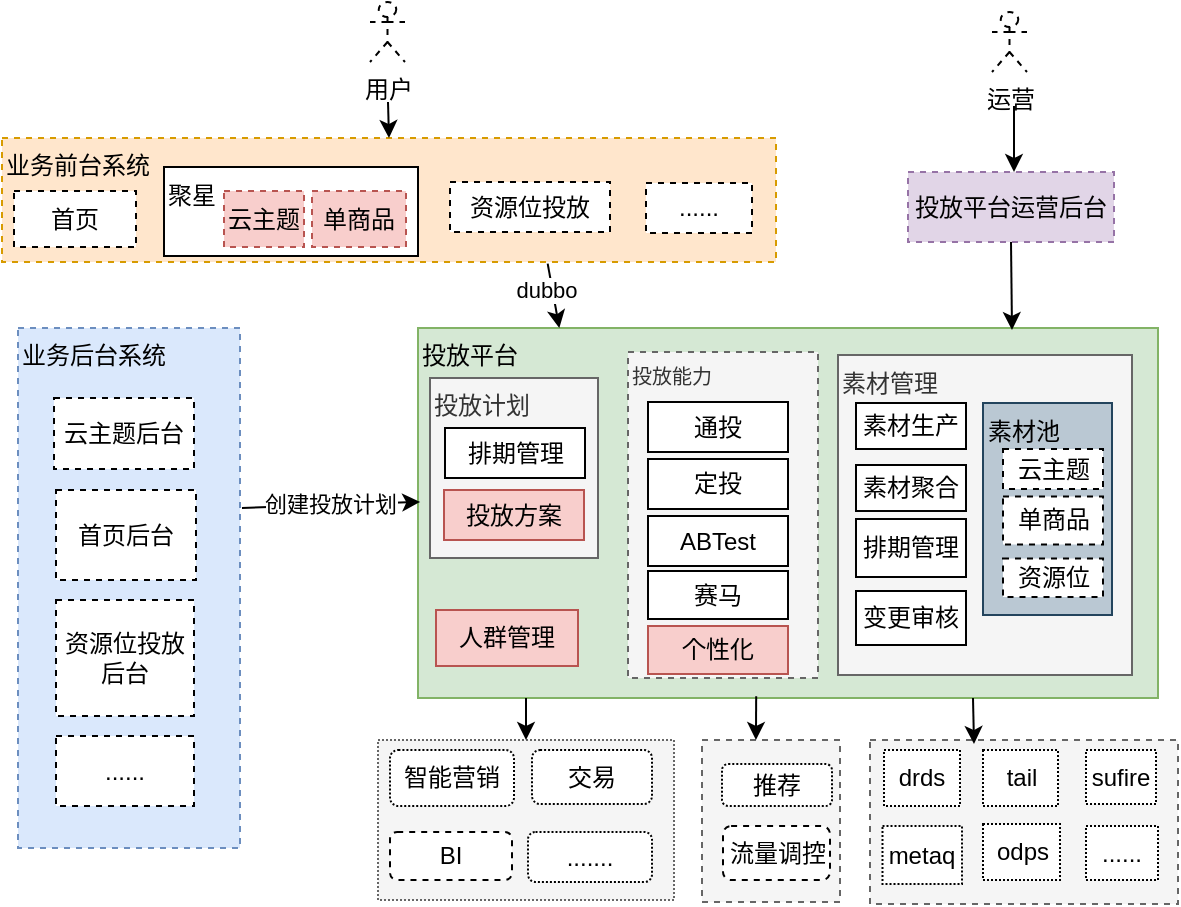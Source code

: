 <mxfile version="13.6.6" type="github">
  <diagram id="yP1MtyXhHekd8L7kZ_Y-" name="Page-1">
    <mxGraphModel dx="1186" dy="661" grid="0" gridSize="10" guides="1" tooltips="1" connect="1" arrows="1" fold="1" page="1" pageScale="1" pageWidth="827" pageHeight="1169" math="0" shadow="0">
      <root>
        <mxCell id="0" />
        <mxCell id="1" parent="0" />
        <mxCell id="SAk0w7PRKyOR6Q5ZeCQe-9" value="" style="rounded=0;whiteSpace=wrap;html=1;dashed=1;fillColor=#f5f5f5;strokeColor=#666666;fontColor=#333333;" parent="1" vertex="1">
          <mxGeometry x="402" y="471" width="69" height="81" as="geometry" />
        </mxCell>
        <mxCell id="wOw6Tid5QmzaZG2gmArs-5" value="" style="rounded=0;whiteSpace=wrap;html=1;dashed=1;dashPattern=1 1;fillColor=#f5f5f5;strokeColor=#666666;fontColor=#333333;" parent="1" vertex="1">
          <mxGeometry x="240" y="471" width="148" height="80" as="geometry" />
        </mxCell>
        <mxCell id="wOw6Tid5QmzaZG2gmArs-6" value="智能营销" style="rounded=1;whiteSpace=wrap;html=1;dashed=1;dashPattern=1 1;" parent="1" vertex="1">
          <mxGeometry x="246" y="476" width="62" height="28" as="geometry" />
        </mxCell>
        <mxCell id="wOw6Tid5QmzaZG2gmArs-7" value="交易" style="rounded=1;whiteSpace=wrap;html=1;dashed=1;dashPattern=1 1;" parent="1" vertex="1">
          <mxGeometry x="317" y="476" width="60" height="27" as="geometry" />
        </mxCell>
        <mxCell id="wOw6Tid5QmzaZG2gmArs-8" value="推荐" style="rounded=1;whiteSpace=wrap;html=1;dashed=1;dashPattern=1 1;" parent="1" vertex="1">
          <mxGeometry x="412" y="483" width="55" height="21" as="geometry" />
        </mxCell>
        <mxCell id="wOw6Tid5QmzaZG2gmArs-9" value="......." style="rounded=1;whiteSpace=wrap;html=1;dashed=1;dashPattern=1 1;" parent="1" vertex="1">
          <mxGeometry x="315" y="517" width="62" height="25" as="geometry" />
        </mxCell>
        <mxCell id="wOw6Tid5QmzaZG2gmArs-24" value="投放平台" style="rounded=0;whiteSpace=wrap;html=1;align=left;horizontal=1;verticalAlign=top;fillColor=#d5e8d4;strokeColor=#82b366;" parent="1" vertex="1">
          <mxGeometry x="260" y="265" width="370" height="185" as="geometry" />
        </mxCell>
        <mxCell id="SAk0w7PRKyOR6Q5ZeCQe-10" value="BI" style="rounded=1;whiteSpace=wrap;html=1;dashed=1;" parent="1" vertex="1">
          <mxGeometry x="246" y="517" width="61" height="24" as="geometry" />
        </mxCell>
        <mxCell id="SAk0w7PRKyOR6Q5ZeCQe-11" value="业务前台系统" style="rounded=0;whiteSpace=wrap;html=1;dashed=1;fillColor=#ffe6cc;strokeColor=#d79b00;verticalAlign=top;align=left;" parent="1" vertex="1">
          <mxGeometry x="52" y="170" width="387" height="62" as="geometry" />
        </mxCell>
        <mxCell id="SAk0w7PRKyOR6Q5ZeCQe-18" value="人群管理" style="rounded=0;whiteSpace=wrap;html=1;fillColor=#f8cecc;strokeColor=#b85450;" parent="1" vertex="1">
          <mxGeometry x="269" y="406" width="71" height="28" as="geometry" />
        </mxCell>
        <mxCell id="SAk0w7PRKyOR6Q5ZeCQe-22" value="投放计划" style="rounded=0;whiteSpace=wrap;html=1;fillColor=#f5f5f5;strokeColor=#666666;verticalAlign=top;align=left;fontColor=#333333;" parent="1" vertex="1">
          <mxGeometry x="266" y="290" width="84" height="90" as="geometry" />
        </mxCell>
        <mxCell id="SAk0w7PRKyOR6Q5ZeCQe-23" value="&lt;div&gt;&lt;span&gt;&lt;sup&gt;投放能力&lt;/sup&gt;&lt;/span&gt;&lt;/div&gt;" style="rounded=0;whiteSpace=wrap;html=1;dashed=1;align=left;horizontal=1;verticalAlign=top;fillColor=#f5f5f5;strokeColor=#666666;fontColor=#333333;" parent="1" vertex="1">
          <mxGeometry x="365" y="277" width="95" height="163" as="geometry" />
        </mxCell>
        <mxCell id="SAk0w7PRKyOR6Q5ZeCQe-24" value="通投" style="rounded=0;whiteSpace=wrap;html=1;" parent="1" vertex="1">
          <mxGeometry x="375" y="302" width="70" height="25" as="geometry" />
        </mxCell>
        <mxCell id="SAk0w7PRKyOR6Q5ZeCQe-25" value="定投" style="rounded=0;whiteSpace=wrap;html=1;" parent="1" vertex="1">
          <mxGeometry x="375" y="330.5" width="70" height="25" as="geometry" />
        </mxCell>
        <mxCell id="SAk0w7PRKyOR6Q5ZeCQe-26" value="ABTest" style="rounded=0;whiteSpace=wrap;html=1;" parent="1" vertex="1">
          <mxGeometry x="375" y="359" width="70" height="25" as="geometry" />
        </mxCell>
        <mxCell id="SAk0w7PRKyOR6Q5ZeCQe-27" value="赛马" style="rounded=0;whiteSpace=wrap;html=1;" parent="1" vertex="1">
          <mxGeometry x="375" y="386.5" width="70" height="24" as="geometry" />
        </mxCell>
        <mxCell id="SAk0w7PRKyOR6Q5ZeCQe-28" value="素材管理" style="rounded=0;whiteSpace=wrap;html=1;fillColor=#f5f5f5;strokeColor=#666666;fontColor=#333333;align=left;horizontal=1;verticalAlign=top;" parent="1" vertex="1">
          <mxGeometry x="470" y="278.5" width="147" height="160" as="geometry" />
        </mxCell>
        <mxCell id="SAk0w7PRKyOR6Q5ZeCQe-29" value="素材生产" style="rounded=0;whiteSpace=wrap;html=1;" parent="1" vertex="1">
          <mxGeometry x="479" y="302.5" width="55" height="23" as="geometry" />
        </mxCell>
        <mxCell id="SAk0w7PRKyOR6Q5ZeCQe-31" value="素材聚合" style="rounded=0;whiteSpace=wrap;html=1;" parent="1" vertex="1">
          <mxGeometry x="479" y="333.5" width="55" height="23" as="geometry" />
        </mxCell>
        <mxCell id="SAk0w7PRKyOR6Q5ZeCQe-32" value="排期管理" style="rounded=0;whiteSpace=wrap;html=1;" parent="1" vertex="1">
          <mxGeometry x="479" y="360.5" width="55" height="29" as="geometry" />
        </mxCell>
        <mxCell id="SAk0w7PRKyOR6Q5ZeCQe-33" value="资源位投放" style="rounded=0;whiteSpace=wrap;html=1;dashed=1;" parent="1" vertex="1">
          <mxGeometry x="276" y="192" width="80" height="25" as="geometry" />
        </mxCell>
        <mxCell id="SAk0w7PRKyOR6Q5ZeCQe-36" value="投放平台运营后台" style="rounded=0;whiteSpace=wrap;html=1;dashed=1;fillColor=#e1d5e7;strokeColor=#9673a6;" parent="1" vertex="1">
          <mxGeometry x="505" y="187" width="103" height="35" as="geometry" />
        </mxCell>
        <mxCell id="SAk0w7PRKyOR6Q5ZeCQe-37" value="运营" style="shape=umlActor;verticalLabelPosition=bottom;verticalAlign=top;html=1;outlineConnect=0;dashed=1;" parent="1" vertex="1">
          <mxGeometry x="547" y="107" width="17.5" height="30" as="geometry" />
        </mxCell>
        <mxCell id="SAk0w7PRKyOR6Q5ZeCQe-39" value="用户" style="shape=umlActor;verticalLabelPosition=bottom;verticalAlign=top;html=1;outlineConnect=0;dashed=1;" parent="1" vertex="1">
          <mxGeometry x="236" y="102" width="17.5" height="30" as="geometry" />
        </mxCell>
        <mxCell id="SAk0w7PRKyOR6Q5ZeCQe-41" value="" style="endArrow=classic;html=1;entryX=0.5;entryY=0;entryDx=0;entryDy=0;" parent="1" target="SAk0w7PRKyOR6Q5ZeCQe-11" edge="1">
          <mxGeometry width="50" height="50" relative="1" as="geometry">
            <mxPoint x="245" y="152" as="sourcePoint" />
            <mxPoint x="480" y="242" as="targetPoint" />
          </mxGeometry>
        </mxCell>
        <mxCell id="SAk0w7PRKyOR6Q5ZeCQe-42" value="" style="endArrow=classic;html=1;" parent="1" edge="1">
          <mxGeometry width="50" height="50" relative="1" as="geometry">
            <mxPoint x="558" y="154" as="sourcePoint" />
            <mxPoint x="558" y="187" as="targetPoint" />
          </mxGeometry>
        </mxCell>
        <mxCell id="SAk0w7PRKyOR6Q5ZeCQe-43" value="" style="endArrow=classic;html=1;exitX=0.705;exitY=1.013;exitDx=0;exitDy=0;entryX=0.191;entryY=0;entryDx=0;entryDy=0;exitPerimeter=0;entryPerimeter=0;" parent="1" source="SAk0w7PRKyOR6Q5ZeCQe-11" target="wOw6Tid5QmzaZG2gmArs-24" edge="1">
          <mxGeometry width="50" height="50" relative="1" as="geometry">
            <mxPoint x="430" y="310" as="sourcePoint" />
            <mxPoint x="300" y="260" as="targetPoint" />
          </mxGeometry>
        </mxCell>
        <mxCell id="SAk0w7PRKyOR6Q5ZeCQe-62" value="dubbo" style="edgeLabel;html=1;align=center;verticalAlign=middle;resizable=0;points=[];" parent="SAk0w7PRKyOR6Q5ZeCQe-43" vertex="1" connectable="0">
          <mxGeometry x="-0.228" y="-3" relative="1" as="geometry">
            <mxPoint as="offset" />
          </mxGeometry>
        </mxCell>
        <mxCell id="SAk0w7PRKyOR6Q5ZeCQe-44" value="" style="endArrow=classic;html=1;exitX=0.5;exitY=1;exitDx=0;exitDy=0;" parent="1" source="SAk0w7PRKyOR6Q5ZeCQe-36" edge="1">
          <mxGeometry width="50" height="50" relative="1" as="geometry">
            <mxPoint x="260" y="255" as="sourcePoint" />
            <mxPoint x="557" y="266" as="targetPoint" />
          </mxGeometry>
        </mxCell>
        <mxCell id="SAk0w7PRKyOR6Q5ZeCQe-46" value="业务后台系统" style="rounded=0;whiteSpace=wrap;html=1;dashed=1;fillColor=#dae8fc;align=left;strokeColor=#6c8ebf;verticalAlign=top;" parent="1" vertex="1">
          <mxGeometry x="60" y="265" width="111" height="260" as="geometry" />
        </mxCell>
        <mxCell id="SAk0w7PRKyOR6Q5ZeCQe-47" value="云主题后台" style="rounded=0;whiteSpace=wrap;html=1;dashed=1;align=center;" parent="1" vertex="1">
          <mxGeometry x="78" y="300" width="70" height="35.5" as="geometry" />
        </mxCell>
        <mxCell id="SAk0w7PRKyOR6Q5ZeCQe-48" value="首页后台" style="rounded=0;whiteSpace=wrap;html=1;dashed=1;align=center;" parent="1" vertex="1">
          <mxGeometry x="79" y="346" width="70" height="45" as="geometry" />
        </mxCell>
        <mxCell id="SAk0w7PRKyOR6Q5ZeCQe-49" value="创建投放计划" style="endArrow=classic;html=1;entryX=0.003;entryY=0.47;entryDx=0;entryDy=0;entryPerimeter=0;" parent="1" target="wOw6Tid5QmzaZG2gmArs-24" edge="1">
          <mxGeometry width="50" height="50" relative="1" as="geometry">
            <mxPoint x="172" y="355" as="sourcePoint" />
            <mxPoint x="480" y="250" as="targetPoint" />
          </mxGeometry>
        </mxCell>
        <mxCell id="SAk0w7PRKyOR6Q5ZeCQe-50" value="......" style="rounded=0;whiteSpace=wrap;html=1;dashed=1;align=center;" parent="1" vertex="1">
          <mxGeometry x="79" y="469" width="69" height="35" as="geometry" />
        </mxCell>
        <mxCell id="SAk0w7PRKyOR6Q5ZeCQe-51" value="" style="endArrow=classic;html=1;entryX=0.5;entryY=0;entryDx=0;entryDy=0;" parent="1" target="wOw6Tid5QmzaZG2gmArs-5" edge="1">
          <mxGeometry width="50" height="50" relative="1" as="geometry">
            <mxPoint x="314" y="450" as="sourcePoint" />
            <mxPoint x="480" y="280" as="targetPoint" />
          </mxGeometry>
        </mxCell>
        <mxCell id="SAk0w7PRKyOR6Q5ZeCQe-55" value="流量调控" style="rounded=1;whiteSpace=wrap;html=1;dashed=1;align=center;" parent="1" vertex="1">
          <mxGeometry x="412.5" y="514" width="53.5" height="27" as="geometry" />
        </mxCell>
        <mxCell id="SAk0w7PRKyOR6Q5ZeCQe-57" value="首页" style="rounded=0;whiteSpace=wrap;html=1;dashed=1;" parent="1" vertex="1">
          <mxGeometry x="58" y="196.5" width="61" height="28" as="geometry" />
        </mxCell>
        <mxCell id="SAk0w7PRKyOR6Q5ZeCQe-60" value="......" style="rounded=0;whiteSpace=wrap;html=1;dashed=1;" parent="1" vertex="1">
          <mxGeometry x="374" y="192.5" width="53" height="25" as="geometry" />
        </mxCell>
        <mxCell id="SAk0w7PRKyOR6Q5ZeCQe-64" value="资源位投放后台" style="rounded=0;whiteSpace=wrap;html=1;dashed=1;align=center;" parent="1" vertex="1">
          <mxGeometry x="79" y="401" width="69" height="58" as="geometry" />
        </mxCell>
        <mxCell id="CF3iyAbwDcJgYB5cswlC-1" value="个性化" style="rounded=0;whiteSpace=wrap;html=1;fillColor=#f8cecc;strokeColor=#b85450;" parent="1" vertex="1">
          <mxGeometry x="375" y="414" width="70" height="24" as="geometry" />
        </mxCell>
        <mxCell id="CF3iyAbwDcJgYB5cswlC-2" value="变更审核" style="rounded=0;whiteSpace=wrap;html=1;" parent="1" vertex="1">
          <mxGeometry x="479" y="396.5" width="55" height="27" as="geometry" />
        </mxCell>
        <mxCell id="CF3iyAbwDcJgYB5cswlC-4" value="排期管理" style="rounded=0;whiteSpace=wrap;html=1;" parent="1" vertex="1">
          <mxGeometry x="273.5" y="315" width="70" height="25" as="geometry" />
        </mxCell>
        <mxCell id="CF3iyAbwDcJgYB5cswlC-5" value="投放方案" style="rounded=0;whiteSpace=wrap;html=1;fillColor=#f8cecc;strokeColor=#b85450;" parent="1" vertex="1">
          <mxGeometry x="273" y="346" width="70" height="25" as="geometry" />
        </mxCell>
        <mxCell id="CF3iyAbwDcJgYB5cswlC-7" value="素材池" style="rounded=0;whiteSpace=wrap;html=1;align=left;verticalAlign=top;fillColor=#bac8d3;strokeColor=#23445d;" parent="1" vertex="1">
          <mxGeometry x="542.5" y="302.5" width="64.5" height="106" as="geometry" />
        </mxCell>
        <mxCell id="CF3iyAbwDcJgYB5cswlC-9" value="聚星" style="rounded=0;whiteSpace=wrap;html=1;align=left;verticalAlign=top;" parent="1" vertex="1">
          <mxGeometry x="133" y="184.5" width="127" height="44.5" as="geometry" />
        </mxCell>
        <mxCell id="SAk0w7PRKyOR6Q5ZeCQe-12" value="云主题" style="rounded=0;whiteSpace=wrap;html=1;dashed=1;fillColor=#f8cecc;strokeColor=#b85450;" parent="1" vertex="1">
          <mxGeometry x="163" y="196.5" width="40" height="28" as="geometry" />
        </mxCell>
        <mxCell id="SAk0w7PRKyOR6Q5ZeCQe-34" value="单商品" style="rounded=0;whiteSpace=wrap;html=1;dashed=1;fillColor=#f8cecc;strokeColor=#b85450;" parent="1" vertex="1">
          <mxGeometry x="207" y="196.5" width="47" height="28" as="geometry" />
        </mxCell>
        <mxCell id="CF3iyAbwDcJgYB5cswlC-10" value="云主题" style="rounded=0;whiteSpace=wrap;html=1;dashed=1;align=center;" parent="1" vertex="1">
          <mxGeometry x="552.5" y="325.5" width="50" height="20" as="geometry" />
        </mxCell>
        <mxCell id="CF3iyAbwDcJgYB5cswlC-11" value="单商品" style="rounded=0;whiteSpace=wrap;html=1;dashed=1;align=center;" parent="1" vertex="1">
          <mxGeometry x="552.5" y="349.25" width="50" height="24" as="geometry" />
        </mxCell>
        <mxCell id="CF3iyAbwDcJgYB5cswlC-12" value="资源位" style="rounded=0;whiteSpace=wrap;html=1;dashed=1;align=center;" parent="1" vertex="1">
          <mxGeometry x="552.5" y="380.25" width="50" height="19.25" as="geometry" />
        </mxCell>
        <mxCell id="CF3iyAbwDcJgYB5cswlC-16" value="" style="endArrow=classic;html=1;exitX=0.457;exitY=0.995;exitDx=0;exitDy=0;entryX=0.391;entryY=0;entryDx=0;entryDy=0;entryPerimeter=0;exitPerimeter=0;" parent="1" source="wOw6Tid5QmzaZG2gmArs-24" target="SAk0w7PRKyOR6Q5ZeCQe-9" edge="1">
          <mxGeometry width="50" height="50" relative="1" as="geometry">
            <mxPoint x="463" y="446" as="sourcePoint" />
            <mxPoint x="463" y="471" as="targetPoint" />
          </mxGeometry>
        </mxCell>
        <mxCell id="-CnpAzFmehN0sEzD7tOe-1" value="" style="rounded=0;whiteSpace=wrap;html=1;dashed=1;fillColor=#f5f5f5;strokeColor=#666666;fontColor=#333333;" vertex="1" parent="1">
          <mxGeometry x="486" y="471" width="154" height="82" as="geometry" />
        </mxCell>
        <mxCell id="-CnpAzFmehN0sEzD7tOe-3" value="drds" style="rounded=0;whiteSpace=wrap;html=1;dashed=1;dashPattern=1 1;" vertex="1" parent="1">
          <mxGeometry x="493" y="476" width="38" height="28" as="geometry" />
        </mxCell>
        <mxCell id="-CnpAzFmehN0sEzD7tOe-4" value="tail" style="rounded=0;whiteSpace=wrap;html=1;dashed=1;dashPattern=1 1;" vertex="1" parent="1">
          <mxGeometry x="542.5" y="476" width="37.5" height="28" as="geometry" />
        </mxCell>
        <mxCell id="-CnpAzFmehN0sEzD7tOe-5" value="metaq" style="rounded=0;whiteSpace=wrap;html=1;dashed=1;dashPattern=1 1;" vertex="1" parent="1">
          <mxGeometry x="492.25" y="514" width="39.75" height="29" as="geometry" />
        </mxCell>
        <mxCell id="-CnpAzFmehN0sEzD7tOe-6" value="......" style="rounded=0;whiteSpace=wrap;html=1;dashed=1;dashPattern=1 1;" vertex="1" parent="1">
          <mxGeometry x="594" y="514" width="36" height="27" as="geometry" />
        </mxCell>
        <mxCell id="-CnpAzFmehN0sEzD7tOe-7" value="sufire" style="rounded=0;whiteSpace=wrap;html=1;dashed=1;dashPattern=1 1;" vertex="1" parent="1">
          <mxGeometry x="594" y="476" width="35" height="27" as="geometry" />
        </mxCell>
        <mxCell id="-CnpAzFmehN0sEzD7tOe-8" value="odps" style="rounded=0;whiteSpace=wrap;html=1;dashed=1;dashPattern=1 1;" vertex="1" parent="1">
          <mxGeometry x="542.5" y="513" width="38.5" height="28" as="geometry" />
        </mxCell>
        <mxCell id="-CnpAzFmehN0sEzD7tOe-9" value="" style="endArrow=classic;html=1;exitX=0.75;exitY=1;exitDx=0;exitDy=0;" edge="1" parent="1" source="wOw6Tid5QmzaZG2gmArs-24">
          <mxGeometry width="50" height="50" relative="1" as="geometry">
            <mxPoint x="387" y="418" as="sourcePoint" />
            <mxPoint x="538" y="473" as="targetPoint" />
          </mxGeometry>
        </mxCell>
      </root>
    </mxGraphModel>
  </diagram>
</mxfile>

